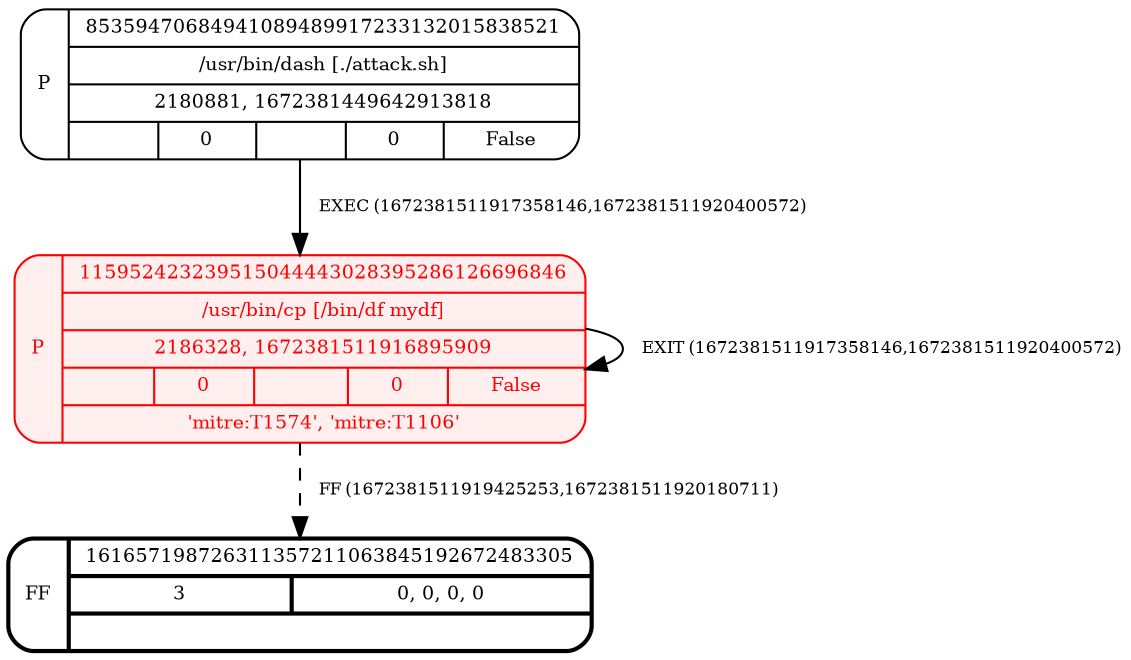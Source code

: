 digraph graphlet {
	graph [overlap=scale rankdir=TD splines=true]
	node [fontsize=9 shape=Mrecord]
	edge [fontsize=8]
	115952423239515044443028395286126696846 [label="P|{115952423239515044443028395286126696846|{/usr/bin/cp [/bin/df mydf]}|{2186328, 1672381511916895909}|{<NA>|0|<NA>|0|False}|{{'mitre:T1574', 'mitre:T1106'}}}" color=red fillcolor="#ff000010" fontcolor=red style=filled]
	85359470684941089489917233132015838521 [label="P|{85359470684941089489917233132015838521|{/usr/bin/dash [./attack.sh]}|{2180881, 1672381449642913818}|{<NA>|0|<NA>|0|False}}"]
	161657198726311357211063845192672483305 [label="FF|{161657198726311357211063845192672483305|{3|0, 0, 0, 0}|{}}" style=bold]
	115952423239515044443028395286126696846 -> 161657198726311357211063845192672483305 [label="    FF (1672381511919425253,1672381511920180711)" style=dashed]
	115952423239515044443028395286126696846 -> 115952423239515044443028395286126696846 [label="    EXIT (1672381511917358146,1672381511920400572)"]
	85359470684941089489917233132015838521 -> 115952423239515044443028395286126696846 [label="    EXEC (1672381511917358146,1672381511920400572)"]
}
